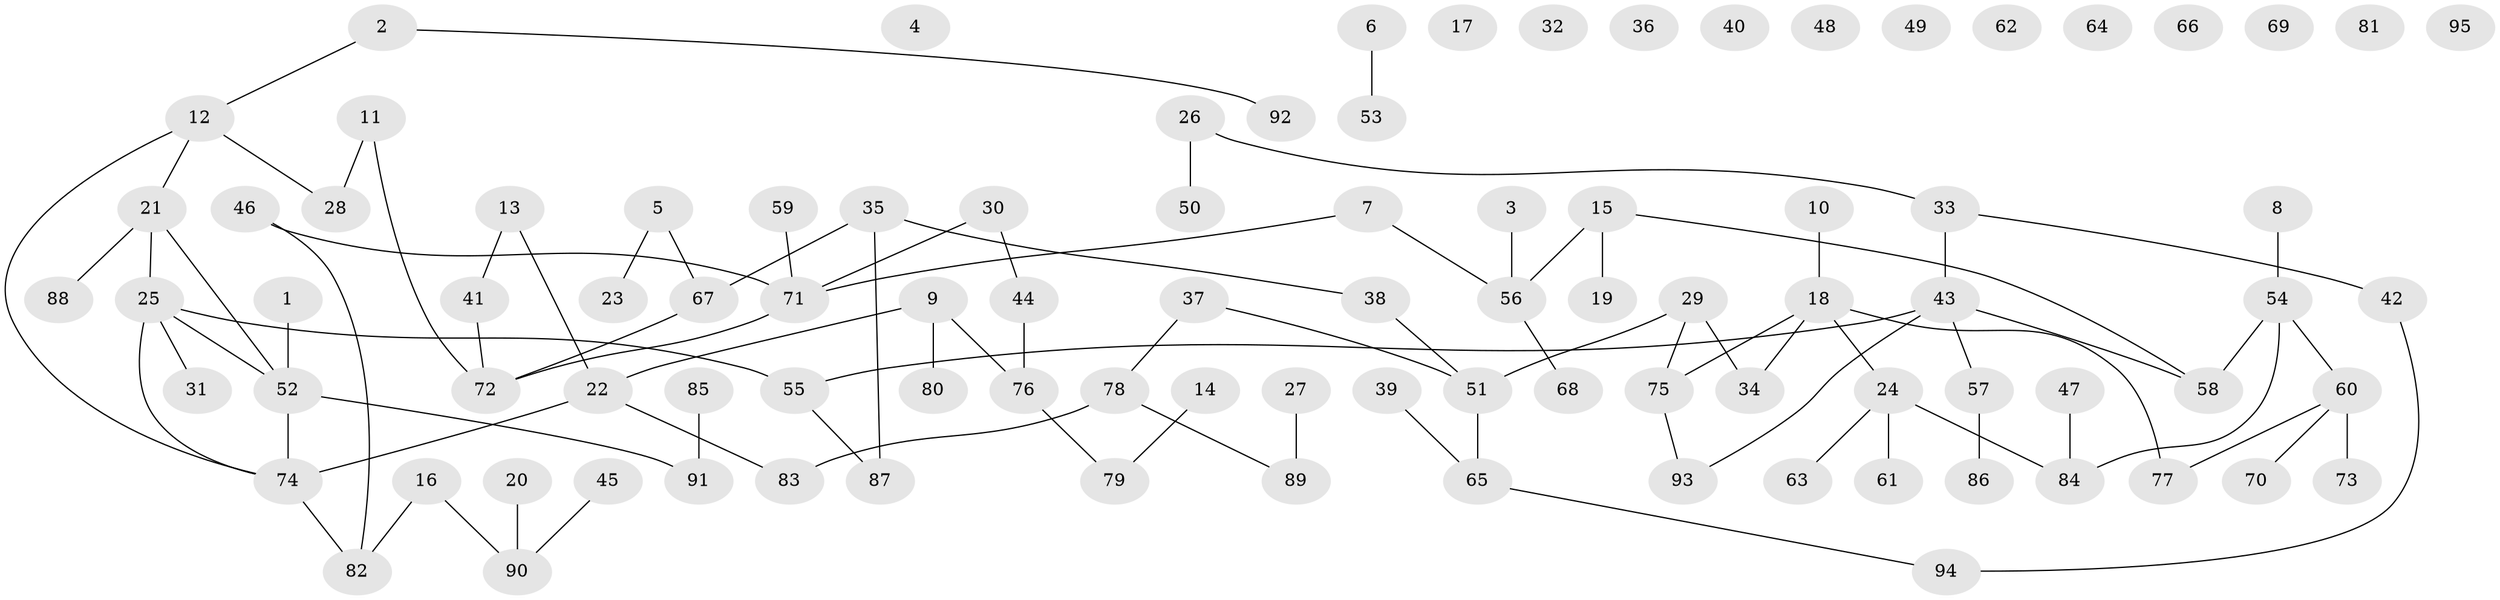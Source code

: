 // coarse degree distribution, {3: 0.29411764705882354, 2: 0.14705882352941177, 1: 0.29411764705882354, 4: 0.14705882352941177, 5: 0.08823529411764706, 7: 0.029411764705882353}
// Generated by graph-tools (version 1.1) at 2025/48/03/04/25 22:48:02]
// undirected, 95 vertices, 94 edges
graph export_dot {
  node [color=gray90,style=filled];
  1;
  2;
  3;
  4;
  5;
  6;
  7;
  8;
  9;
  10;
  11;
  12;
  13;
  14;
  15;
  16;
  17;
  18;
  19;
  20;
  21;
  22;
  23;
  24;
  25;
  26;
  27;
  28;
  29;
  30;
  31;
  32;
  33;
  34;
  35;
  36;
  37;
  38;
  39;
  40;
  41;
  42;
  43;
  44;
  45;
  46;
  47;
  48;
  49;
  50;
  51;
  52;
  53;
  54;
  55;
  56;
  57;
  58;
  59;
  60;
  61;
  62;
  63;
  64;
  65;
  66;
  67;
  68;
  69;
  70;
  71;
  72;
  73;
  74;
  75;
  76;
  77;
  78;
  79;
  80;
  81;
  82;
  83;
  84;
  85;
  86;
  87;
  88;
  89;
  90;
  91;
  92;
  93;
  94;
  95;
  1 -- 52;
  2 -- 12;
  2 -- 92;
  3 -- 56;
  5 -- 23;
  5 -- 67;
  6 -- 53;
  7 -- 56;
  7 -- 71;
  8 -- 54;
  9 -- 22;
  9 -- 76;
  9 -- 80;
  10 -- 18;
  11 -- 28;
  11 -- 72;
  12 -- 21;
  12 -- 28;
  12 -- 74;
  13 -- 22;
  13 -- 41;
  14 -- 79;
  15 -- 19;
  15 -- 56;
  15 -- 58;
  16 -- 82;
  16 -- 90;
  18 -- 24;
  18 -- 34;
  18 -- 75;
  18 -- 77;
  20 -- 90;
  21 -- 25;
  21 -- 52;
  21 -- 88;
  22 -- 74;
  22 -- 83;
  24 -- 61;
  24 -- 63;
  24 -- 84;
  25 -- 31;
  25 -- 52;
  25 -- 55;
  25 -- 74;
  26 -- 33;
  26 -- 50;
  27 -- 89;
  29 -- 34;
  29 -- 51;
  29 -- 75;
  30 -- 44;
  30 -- 71;
  33 -- 42;
  33 -- 43;
  35 -- 38;
  35 -- 67;
  35 -- 87;
  37 -- 51;
  37 -- 78;
  38 -- 51;
  39 -- 65;
  41 -- 72;
  42 -- 94;
  43 -- 55;
  43 -- 57;
  43 -- 58;
  43 -- 93;
  44 -- 76;
  45 -- 90;
  46 -- 71;
  46 -- 82;
  47 -- 84;
  51 -- 65;
  52 -- 74;
  52 -- 91;
  54 -- 58;
  54 -- 60;
  54 -- 84;
  55 -- 87;
  56 -- 68;
  57 -- 86;
  59 -- 71;
  60 -- 70;
  60 -- 73;
  60 -- 77;
  65 -- 94;
  67 -- 72;
  71 -- 72;
  74 -- 82;
  75 -- 93;
  76 -- 79;
  78 -- 83;
  78 -- 89;
  85 -- 91;
}

